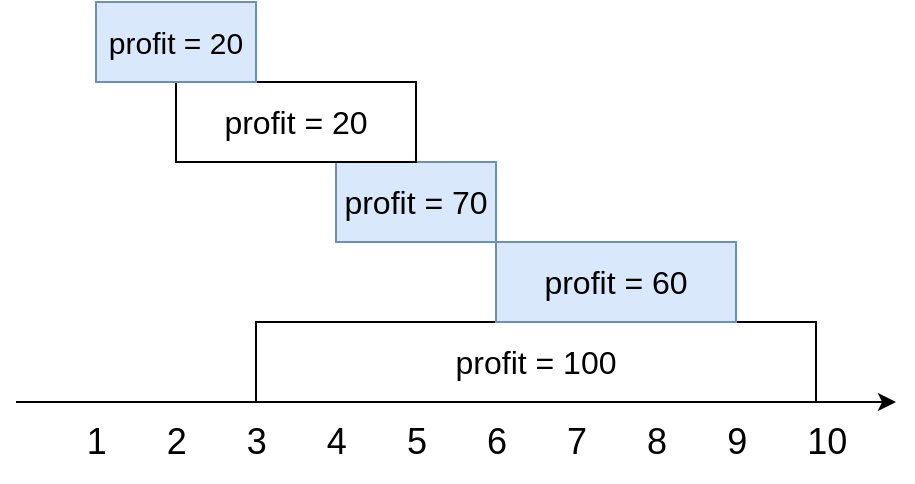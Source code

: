 <mxfile version="20.2.8" type="github">
  <diagram id="2nUp3ggRJjv_zQUeG3yu" name="第 1 页">
    <mxGraphModel dx="711" dy="402" grid="1" gridSize="10" guides="1" tooltips="1" connect="1" arrows="1" fold="1" page="1" pageScale="1" pageWidth="827" pageHeight="1169" math="0" shadow="0">
      <root>
        <mxCell id="0" />
        <mxCell id="1" parent="0" />
        <mxCell id="OzFdRcXPGWkvChd_Bx-W-1" value="profit = 100" style="rounded=0;whiteSpace=wrap;html=1;fontSize=16;" vertex="1" parent="1">
          <mxGeometry x="280" y="360" width="280" height="40" as="geometry" />
        </mxCell>
        <mxCell id="OzFdRcXPGWkvChd_Bx-W-2" value="" style="endArrow=classic;html=1;rounded=0;" edge="1" parent="1">
          <mxGeometry width="50" height="50" relative="1" as="geometry">
            <mxPoint x="160" y="400" as="sourcePoint" />
            <mxPoint x="600" y="400" as="targetPoint" />
          </mxGeometry>
        </mxCell>
        <mxCell id="OzFdRcXPGWkvChd_Bx-W-4" value="&lt;font style=&quot;font-size: 18px;&quot;&gt;1&amp;nbsp; &amp;nbsp; &amp;nbsp; 2&lt;/font&gt;&lt;span style=&quot;font-size: 18px;&quot;&gt;&amp;nbsp; &amp;nbsp; &amp;nbsp; 3&lt;/span&gt;&lt;span style=&quot;font-size: 18px;&quot;&gt;&amp;nbsp; &amp;nbsp; &amp;nbsp; 4&lt;/span&gt;&lt;span style=&quot;font-size: 18px;&quot;&gt;&amp;nbsp; &amp;nbsp; &amp;nbsp; 5&lt;/span&gt;&lt;span style=&quot;font-size: 18px;&quot;&gt;&amp;nbsp; &amp;nbsp; &amp;nbsp; 6&lt;/span&gt;&lt;span style=&quot;font-size: 18px;&quot;&gt;&amp;nbsp; &amp;nbsp; &amp;nbsp; 7&amp;nbsp;&lt;/span&gt;&lt;span style=&quot;font-size: 18px;&quot;&gt;&amp;nbsp; &amp;nbsp; &amp;nbsp;8&amp;nbsp;&lt;/span&gt;&lt;span style=&quot;font-size: 18px;&quot;&gt;&amp;nbsp; &amp;nbsp; &amp;nbsp;9&amp;nbsp;&lt;/span&gt;&lt;span style=&quot;font-size: 18px;&quot;&gt;&amp;nbsp; &amp;nbsp; &amp;nbsp;10&lt;/span&gt;" style="text;html=1;resizable=0;autosize=1;align=center;verticalAlign=middle;points=[];fillColor=none;strokeColor=none;rounded=0;fontSize=18;" vertex="1" parent="1">
          <mxGeometry x="185" y="400" width="400" height="40" as="geometry" />
        </mxCell>
        <mxCell id="OzFdRcXPGWkvChd_Bx-W-5" value="profit = 60" style="rounded=0;whiteSpace=wrap;html=1;fontSize=16;fillColor=#dae8fc;strokeColor=#6c8ebf;" vertex="1" parent="1">
          <mxGeometry x="400" y="320" width="120" height="40" as="geometry" />
        </mxCell>
        <mxCell id="OzFdRcXPGWkvChd_Bx-W-6" value="profit = 70" style="rounded=0;whiteSpace=wrap;html=1;fontSize=16;fillColor=#dae8fc;strokeColor=#6c8ebf;" vertex="1" parent="1">
          <mxGeometry x="320" y="280" width="80" height="40" as="geometry" />
        </mxCell>
        <mxCell id="OzFdRcXPGWkvChd_Bx-W-7" value="profit = 20" style="rounded=0;whiteSpace=wrap;html=1;fontSize=16;" vertex="1" parent="1">
          <mxGeometry x="240" y="240" width="120" height="40" as="geometry" />
        </mxCell>
        <mxCell id="OzFdRcXPGWkvChd_Bx-W-8" value="profit = 20" style="rounded=0;whiteSpace=wrap;html=1;fontSize=15;fillColor=#dae8fc;strokeColor=#6c8ebf;" vertex="1" parent="1">
          <mxGeometry x="200" y="200" width="80" height="40" as="geometry" />
        </mxCell>
      </root>
    </mxGraphModel>
  </diagram>
</mxfile>
